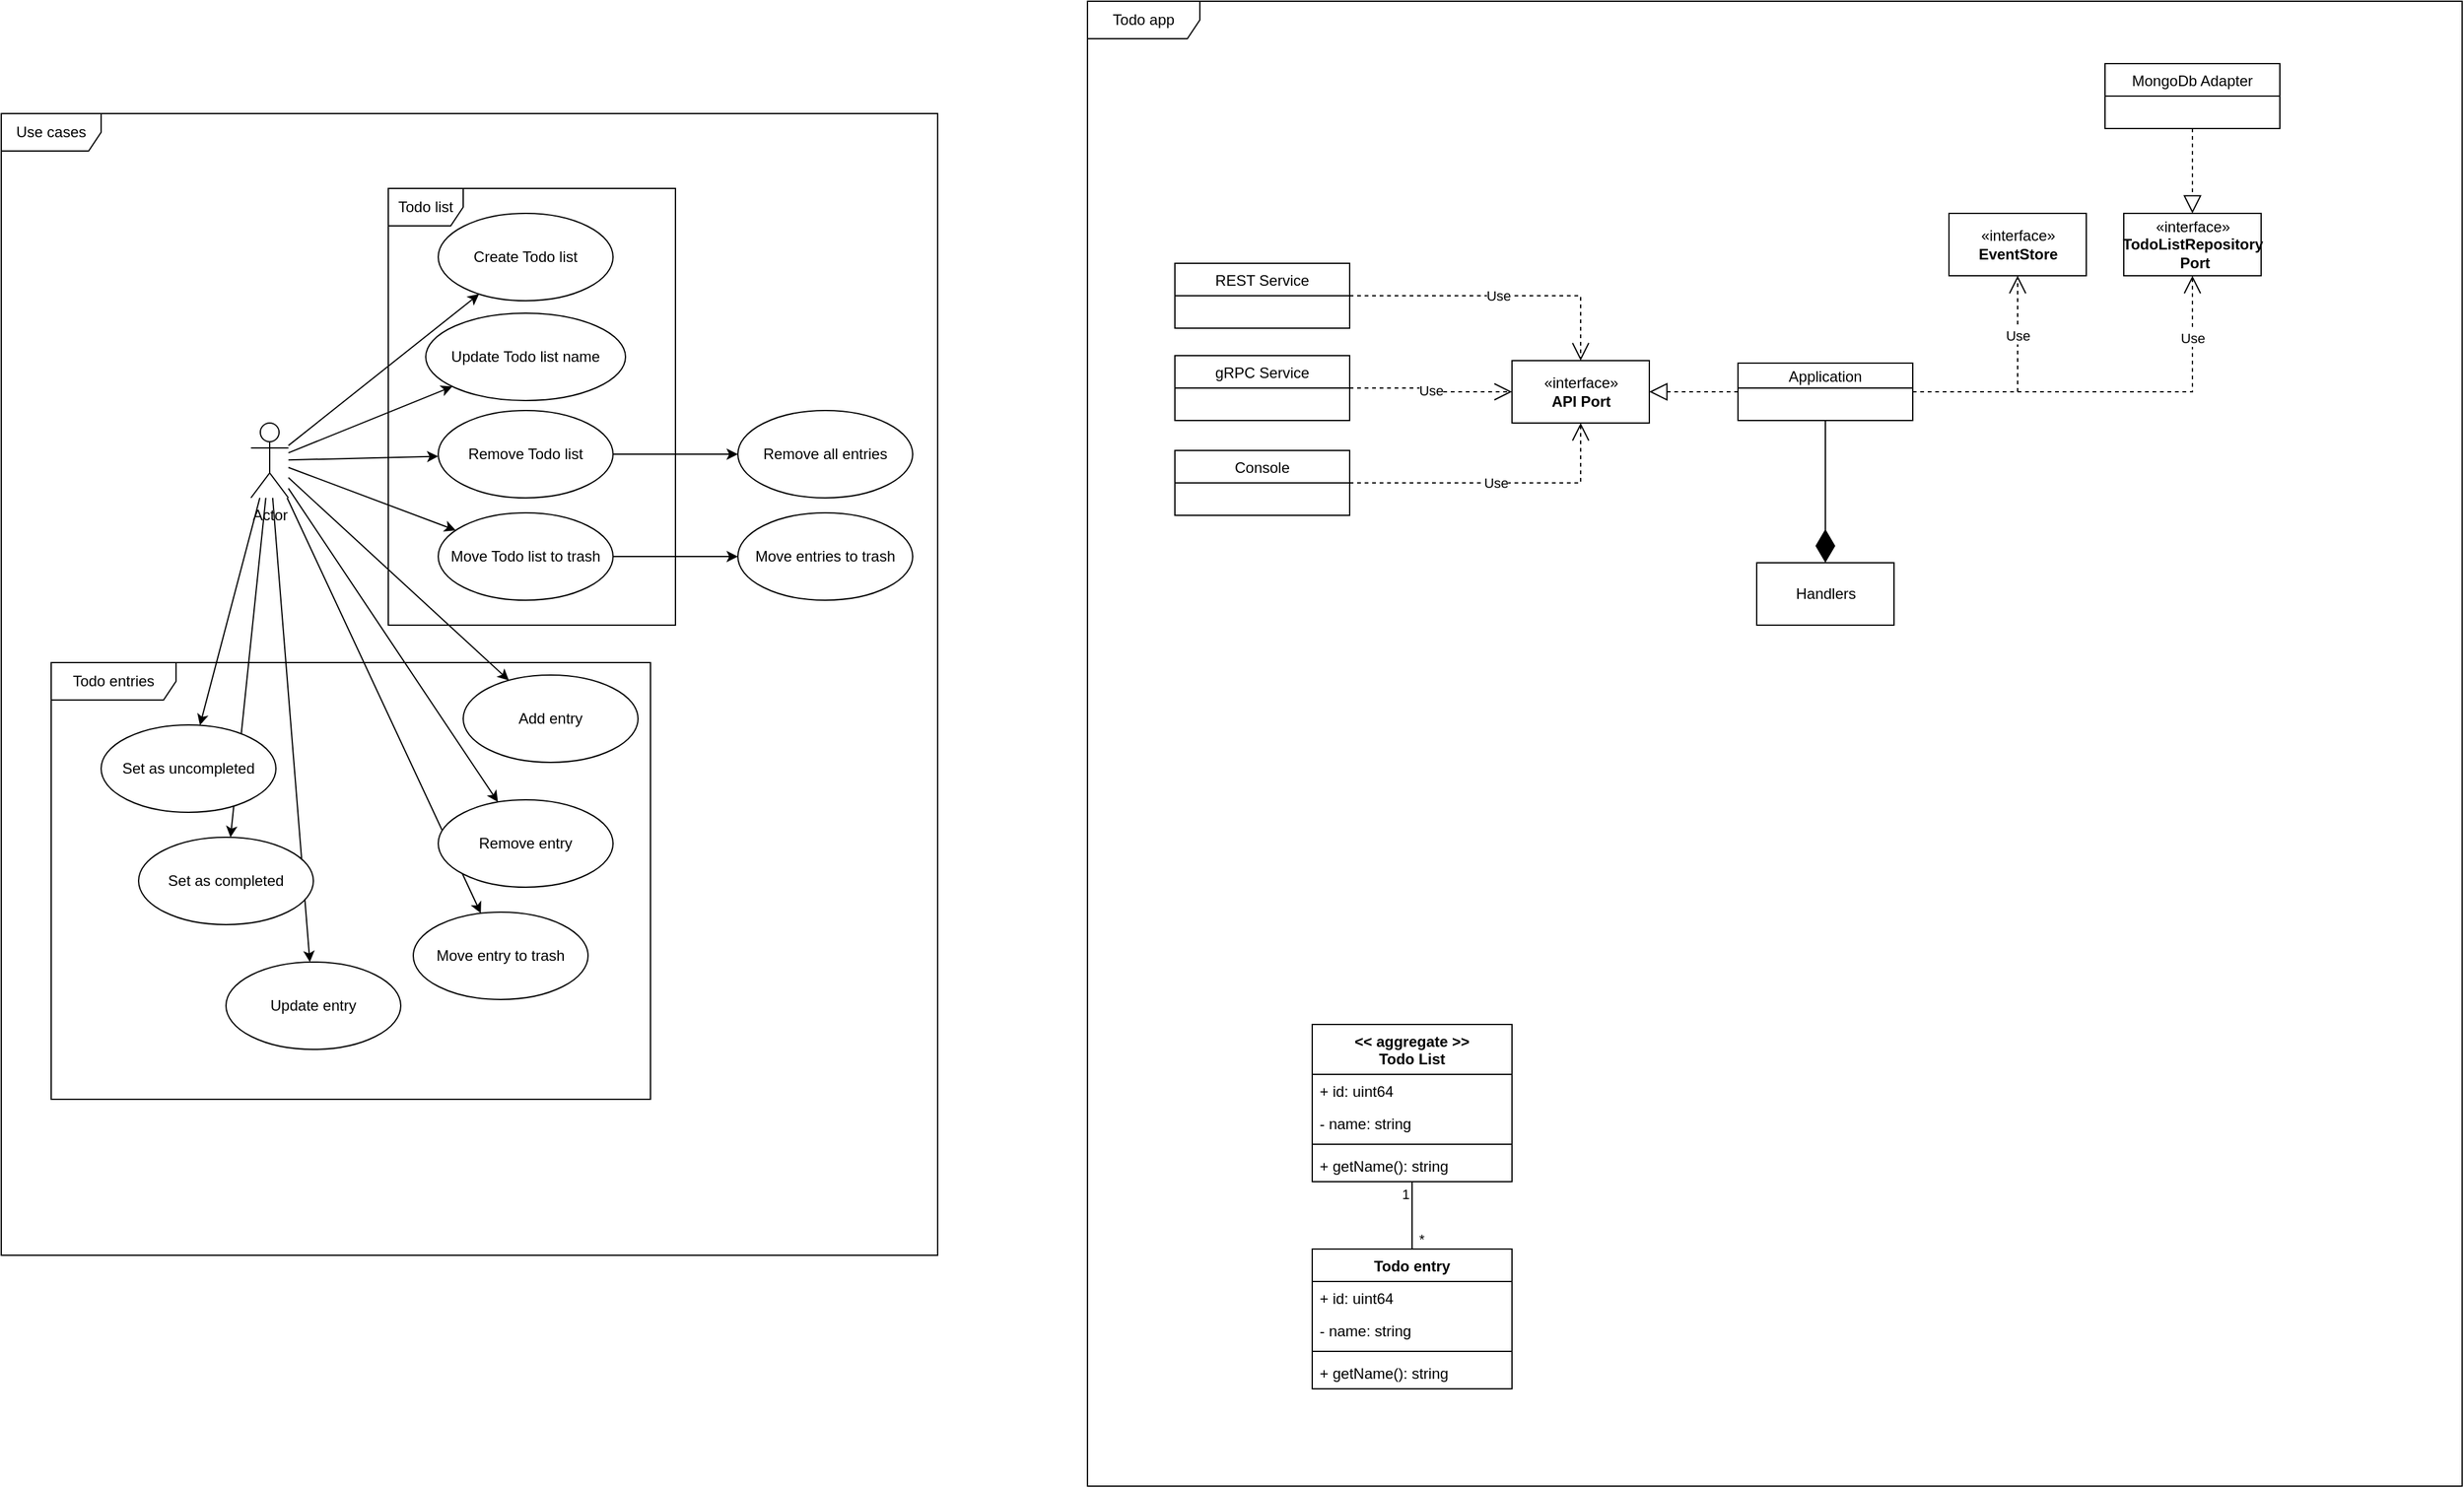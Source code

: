 <mxfile version="22.1.22" type="embed">
  <diagram name="Page-1" id="b5b7bab2-c9e2-2cf4-8b2a-24fd1a2a6d21">
    <mxGraphModel dx="1991" dy="594" grid="1" gridSize="10" guides="1" tooltips="1" connect="1" arrows="1" fold="1" page="1" pageScale="1" pageWidth="827" pageHeight="1169" background="none" math="0" shadow="0">
      <root>
        <mxCell id="0" />
        <mxCell id="1" parent="0" />
        <mxCell id="QhE-6qrhUUo0ayt2risc-1" value="Todo app" style="shape=umlFrame;whiteSpace=wrap;html=1;width=90;height=30;" parent="1" vertex="1">
          <mxGeometry x="650" y="30" width="1101" height="1190" as="geometry" />
        </mxCell>
        <mxCell id="QhE-6qrhUUo0ayt2risc-25" value="Use cases" style="shape=umlFrame;whiteSpace=wrap;html=1;width=80;height=30;" parent="1" vertex="1">
          <mxGeometry x="-220" y="120" width="750" height="915" as="geometry" />
        </mxCell>
        <mxCell id="QhE-6qrhUUo0ayt2risc-36" value="Todo list" style="shape=umlFrame;whiteSpace=wrap;html=1;" parent="1" vertex="1">
          <mxGeometry x="90" y="180" width="230" height="350" as="geometry" />
        </mxCell>
        <mxCell id="QhE-6qrhUUo0ayt2risc-5" value="Application" style="swimlane;fontStyle=0;childLayout=stackLayout;horizontal=1;startSize=20;fillColor=none;horizontalStack=0;resizeParent=1;resizeParentMax=0;resizeLast=0;collapsible=1;marginBottom=0;" parent="1" vertex="1">
          <mxGeometry x="1171" y="320" width="140" height="46" as="geometry" />
        </mxCell>
        <mxCell id="QhE-6qrhUUo0ayt2risc-9" value="REST Service" style="swimlane;fontStyle=0;childLayout=stackLayout;horizontal=1;startSize=26;fillColor=none;horizontalStack=0;resizeParent=1;resizeParentMax=0;resizeLast=0;collapsible=1;marginBottom=0;" parent="1" vertex="1">
          <mxGeometry x="720" y="240" width="140" height="52" as="geometry" />
        </mxCell>
        <mxCell id="QhE-6qrhUUo0ayt2risc-13" value="«interface»&lt;br&gt;&lt;b&gt;API Port&lt;/b&gt;" style="html=1;" parent="1" vertex="1">
          <mxGeometry x="990" y="318" width="110" height="50" as="geometry" />
        </mxCell>
        <mxCell id="QhE-6qrhUUo0ayt2risc-15" value="Use" style="endArrow=open;endSize=12;dashed=1;html=1;rounded=0;edgeStyle=orthogonalEdgeStyle;" parent="1" source="QhE-6qrhUUo0ayt2risc-9" target="QhE-6qrhUUo0ayt2risc-13" edge="1">
          <mxGeometry width="160" relative="1" as="geometry">
            <mxPoint x="1510" y="415" as="sourcePoint" />
            <mxPoint x="1670" y="415" as="targetPoint" />
          </mxGeometry>
        </mxCell>
        <mxCell id="QhE-6qrhUUo0ayt2risc-16" value="" style="endArrow=block;dashed=1;endFill=0;endSize=12;html=1;rounded=0;" parent="1" source="QhE-6qrhUUo0ayt2risc-5" target="QhE-6qrhUUo0ayt2risc-13" edge="1">
          <mxGeometry width="160" relative="1" as="geometry">
            <mxPoint x="1510" y="415" as="sourcePoint" />
            <mxPoint x="1670" y="415" as="targetPoint" />
          </mxGeometry>
        </mxCell>
        <mxCell id="QhE-6qrhUUo0ayt2risc-31" style="rounded=0;orthogonalLoop=1;jettySize=auto;html=1;" parent="1" source="QhE-6qrhUUo0ayt2risc-26" target="QhE-6qrhUUo0ayt2risc-27" edge="1">
          <mxGeometry relative="1" as="geometry" />
        </mxCell>
        <mxCell id="QhE-6qrhUUo0ayt2risc-33" style="edgeStyle=none;rounded=0;orthogonalLoop=1;jettySize=auto;html=1;" parent="1" source="QhE-6qrhUUo0ayt2risc-26" target="QhE-6qrhUUo0ayt2risc-32" edge="1">
          <mxGeometry relative="1" as="geometry" />
        </mxCell>
        <mxCell id="QhE-6qrhUUo0ayt2risc-35" style="edgeStyle=none;rounded=0;orthogonalLoop=1;jettySize=auto;html=1;" parent="1" source="QhE-6qrhUUo0ayt2risc-26" target="QhE-6qrhUUo0ayt2risc-34" edge="1">
          <mxGeometry relative="1" as="geometry" />
        </mxCell>
        <mxCell id="QhE-6qrhUUo0ayt2risc-39" style="edgeStyle=none;rounded=0;orthogonalLoop=1;jettySize=auto;html=1;" parent="1" source="QhE-6qrhUUo0ayt2risc-26" target="QhE-6qrhUUo0ayt2risc-38" edge="1">
          <mxGeometry relative="1" as="geometry" />
        </mxCell>
        <mxCell id="QhE-6qrhUUo0ayt2risc-41" style="edgeStyle=none;rounded=0;orthogonalLoop=1;jettySize=auto;html=1;" parent="1" source="QhE-6qrhUUo0ayt2risc-26" target="QhE-6qrhUUo0ayt2risc-40" edge="1">
          <mxGeometry relative="1" as="geometry" />
        </mxCell>
        <mxCell id="QhE-6qrhUUo0ayt2risc-43" style="edgeStyle=none;rounded=0;orthogonalLoop=1;jettySize=auto;html=1;" parent="1" source="QhE-6qrhUUo0ayt2risc-26" target="QhE-6qrhUUo0ayt2risc-42" edge="1">
          <mxGeometry relative="1" as="geometry" />
        </mxCell>
        <mxCell id="QhE-6qrhUUo0ayt2risc-45" style="edgeStyle=none;rounded=0;orthogonalLoop=1;jettySize=auto;html=1;" parent="1" source="QhE-6qrhUUo0ayt2risc-26" target="QhE-6qrhUUo0ayt2risc-44" edge="1">
          <mxGeometry relative="1" as="geometry" />
        </mxCell>
        <mxCell id="QhE-6qrhUUo0ayt2risc-47" style="edgeStyle=none;rounded=0;orthogonalLoop=1;jettySize=auto;html=1;" parent="1" source="QhE-6qrhUUo0ayt2risc-26" target="QhE-6qrhUUo0ayt2risc-46" edge="1">
          <mxGeometry relative="1" as="geometry" />
        </mxCell>
        <mxCell id="QhE-6qrhUUo0ayt2risc-50" style="edgeStyle=none;rounded=0;orthogonalLoop=1;jettySize=auto;html=1;" parent="1" source="QhE-6qrhUUo0ayt2risc-26" target="QhE-6qrhUUo0ayt2risc-49" edge="1">
          <mxGeometry relative="1" as="geometry" />
        </mxCell>
        <mxCell id="QhE-6qrhUUo0ayt2risc-53" style="edgeStyle=none;rounded=0;orthogonalLoop=1;jettySize=auto;html=1;" parent="1" source="QhE-6qrhUUo0ayt2risc-26" target="QhE-6qrhUUo0ayt2risc-52" edge="1">
          <mxGeometry relative="1" as="geometry" />
        </mxCell>
        <mxCell id="QhE-6qrhUUo0ayt2risc-26" value="Actor" style="shape=umlActor;verticalLabelPosition=bottom;verticalAlign=top;html=1;" parent="1" vertex="1">
          <mxGeometry x="-20" y="368" width="30" height="60" as="geometry" />
        </mxCell>
        <mxCell id="QhE-6qrhUUo0ayt2risc-27" value="Create Todo list" style="ellipse;whiteSpace=wrap;html=1;" parent="1" vertex="1">
          <mxGeometry x="130" y="200" width="140" height="70" as="geometry" />
        </mxCell>
        <mxCell id="QhE-6qrhUUo0ayt2risc-32" value="Update Todo list name" style="ellipse;whiteSpace=wrap;html=1;" parent="1" vertex="1">
          <mxGeometry x="120" y="280" width="160" height="70" as="geometry" />
        </mxCell>
        <mxCell id="QhE-6qrhUUo0ayt2risc-55" style="edgeStyle=none;rounded=0;orthogonalLoop=1;jettySize=auto;html=1;" parent="1" source="QhE-6qrhUUo0ayt2risc-34" target="QhE-6qrhUUo0ayt2risc-48" edge="1">
          <mxGeometry relative="1" as="geometry" />
        </mxCell>
        <mxCell id="QhE-6qrhUUo0ayt2risc-34" value="Remove Todo list" style="ellipse;whiteSpace=wrap;html=1;" parent="1" vertex="1">
          <mxGeometry x="130" y="358" width="140" height="70" as="geometry" />
        </mxCell>
        <mxCell id="QhE-6qrhUUo0ayt2risc-37" value="Todo entries" style="shape=umlFrame;whiteSpace=wrap;html=1;width=100;height=30;" parent="1" vertex="1">
          <mxGeometry x="-180" y="560" width="480" height="350" as="geometry" />
        </mxCell>
        <mxCell id="QhE-6qrhUUo0ayt2risc-38" value="Add entry" style="ellipse;whiteSpace=wrap;html=1;" parent="1" vertex="1">
          <mxGeometry x="150" y="570" width="140" height="70" as="geometry" />
        </mxCell>
        <mxCell id="QhE-6qrhUUo0ayt2risc-40" value="Remove entry" style="ellipse;whiteSpace=wrap;html=1;" parent="1" vertex="1">
          <mxGeometry x="130" y="670" width="140" height="70" as="geometry" />
        </mxCell>
        <mxCell id="QhE-6qrhUUo0ayt2risc-42" value="Set as completed" style="ellipse;whiteSpace=wrap;html=1;" parent="1" vertex="1">
          <mxGeometry x="-110" y="700" width="140" height="70" as="geometry" />
        </mxCell>
        <mxCell id="QhE-6qrhUUo0ayt2risc-44" value="Set as uncompleted" style="ellipse;whiteSpace=wrap;html=1;" parent="1" vertex="1">
          <mxGeometry x="-140" y="610" width="140" height="70" as="geometry" />
        </mxCell>
        <mxCell id="QhE-6qrhUUo0ayt2risc-46" value="Update entry" style="ellipse;whiteSpace=wrap;html=1;" parent="1" vertex="1">
          <mxGeometry x="-40" y="800" width="140" height="70" as="geometry" />
        </mxCell>
        <mxCell id="QhE-6qrhUUo0ayt2risc-48" value="Remove all entries" style="ellipse;whiteSpace=wrap;html=1;" parent="1" vertex="1">
          <mxGeometry x="370" y="358" width="140" height="70" as="geometry" />
        </mxCell>
        <mxCell id="QhE-6qrhUUo0ayt2risc-49" value="Move entry to trash" style="ellipse;whiteSpace=wrap;html=1;" parent="1" vertex="1">
          <mxGeometry x="110" y="760" width="140" height="70" as="geometry" />
        </mxCell>
        <mxCell id="QhE-6qrhUUo0ayt2risc-57" style="edgeStyle=none;rounded=0;orthogonalLoop=1;jettySize=auto;html=1;" parent="1" source="QhE-6qrhUUo0ayt2risc-52" target="QhE-6qrhUUo0ayt2risc-56" edge="1">
          <mxGeometry relative="1" as="geometry" />
        </mxCell>
        <mxCell id="QhE-6qrhUUo0ayt2risc-52" value="Move Todo list to trash" style="ellipse;whiteSpace=wrap;html=1;" parent="1" vertex="1">
          <mxGeometry x="130" y="440" width="140" height="70" as="geometry" />
        </mxCell>
        <mxCell id="QhE-6qrhUUo0ayt2risc-56" value="Move entries to trash" style="ellipse;whiteSpace=wrap;html=1;" parent="1" vertex="1">
          <mxGeometry x="370" y="440" width="140" height="70" as="geometry" />
        </mxCell>
        <mxCell id="QhE-6qrhUUo0ayt2risc-58" value="&lt;&lt; aggregate &gt;&gt;&#xa;Todo List" style="swimlane;fontStyle=1;align=center;verticalAlign=top;childLayout=stackLayout;horizontal=1;startSize=40;horizontalStack=0;resizeParent=1;resizeParentMax=0;resizeLast=0;collapsible=1;marginBottom=0;" parent="1" vertex="1">
          <mxGeometry x="830" y="850" width="160" height="126" as="geometry" />
        </mxCell>
        <mxCell id="QhE-6qrhUUo0ayt2risc-67" value="+ id: uint64" style="text;strokeColor=none;fillColor=none;align=left;verticalAlign=top;spacingLeft=4;spacingRight=4;overflow=hidden;rotatable=0;points=[[0,0.5],[1,0.5]];portConstraint=eastwest;" parent="QhE-6qrhUUo0ayt2risc-58" vertex="1">
          <mxGeometry y="40" width="160" height="26" as="geometry" />
        </mxCell>
        <mxCell id="QhE-6qrhUUo0ayt2risc-59" value="- name: string" style="text;strokeColor=none;fillColor=none;align=left;verticalAlign=top;spacingLeft=4;spacingRight=4;overflow=hidden;rotatable=0;points=[[0,0.5],[1,0.5]];portConstraint=eastwest;" parent="QhE-6qrhUUo0ayt2risc-58" vertex="1">
          <mxGeometry y="66" width="160" height="26" as="geometry" />
        </mxCell>
        <mxCell id="QhE-6qrhUUo0ayt2risc-60" value="" style="line;strokeWidth=1;fillColor=none;align=left;verticalAlign=middle;spacingTop=-1;spacingLeft=3;spacingRight=3;rotatable=0;labelPosition=right;points=[];portConstraint=eastwest;strokeColor=inherit;" parent="QhE-6qrhUUo0ayt2risc-58" vertex="1">
          <mxGeometry y="92" width="160" height="8" as="geometry" />
        </mxCell>
        <mxCell id="QhE-6qrhUUo0ayt2risc-61" value="+ getName(): string" style="text;strokeColor=none;fillColor=none;align=left;verticalAlign=top;spacingLeft=4;spacingRight=4;overflow=hidden;rotatable=0;points=[[0,0.5],[1,0.5]];portConstraint=eastwest;" parent="QhE-6qrhUUo0ayt2risc-58" vertex="1">
          <mxGeometry y="100" width="160" height="26" as="geometry" />
        </mxCell>
        <mxCell id="QhE-6qrhUUo0ayt2risc-62" value="Todo entry" style="swimlane;fontStyle=1;align=center;verticalAlign=top;childLayout=stackLayout;horizontal=1;startSize=26;horizontalStack=0;resizeParent=1;resizeParentMax=0;resizeLast=0;collapsible=1;marginBottom=0;" parent="1" vertex="1">
          <mxGeometry x="830" y="1030" width="160" height="112" as="geometry" />
        </mxCell>
        <mxCell id="QhE-6qrhUUo0ayt2risc-66" value="+ id: uint64" style="text;strokeColor=none;fillColor=none;align=left;verticalAlign=top;spacingLeft=4;spacingRight=4;overflow=hidden;rotatable=0;points=[[0,0.5],[1,0.5]];portConstraint=eastwest;" parent="QhE-6qrhUUo0ayt2risc-62" vertex="1">
          <mxGeometry y="26" width="160" height="26" as="geometry" />
        </mxCell>
        <mxCell id="QhE-6qrhUUo0ayt2risc-63" value="- name: string" style="text;strokeColor=none;fillColor=none;align=left;verticalAlign=top;spacingLeft=4;spacingRight=4;overflow=hidden;rotatable=0;points=[[0,0.5],[1,0.5]];portConstraint=eastwest;" parent="QhE-6qrhUUo0ayt2risc-62" vertex="1">
          <mxGeometry y="52" width="160" height="26" as="geometry" />
        </mxCell>
        <mxCell id="QhE-6qrhUUo0ayt2risc-64" value="" style="line;strokeWidth=1;fillColor=none;align=left;verticalAlign=middle;spacingTop=-1;spacingLeft=3;spacingRight=3;rotatable=0;labelPosition=right;points=[];portConstraint=eastwest;strokeColor=inherit;" parent="QhE-6qrhUUo0ayt2risc-62" vertex="1">
          <mxGeometry y="78" width="160" height="8" as="geometry" />
        </mxCell>
        <mxCell id="QhE-6qrhUUo0ayt2risc-65" value="+ getName(): string" style="text;strokeColor=none;fillColor=none;align=left;verticalAlign=top;spacingLeft=4;spacingRight=4;overflow=hidden;rotatable=0;points=[[0,0.5],[1,0.5]];portConstraint=eastwest;" parent="QhE-6qrhUUo0ayt2risc-62" vertex="1">
          <mxGeometry y="86" width="160" height="26" as="geometry" />
        </mxCell>
        <mxCell id="QhE-6qrhUUo0ayt2risc-69" value="" style="endArrow=none;html=1;edgeStyle=orthogonalEdgeStyle;rounded=0;" parent="1" source="QhE-6qrhUUo0ayt2risc-58" target="QhE-6qrhUUo0ayt2risc-62" edge="1">
          <mxGeometry relative="1" as="geometry">
            <mxPoint x="970" y="520" as="sourcePoint" />
            <mxPoint x="1130" y="520" as="targetPoint" />
          </mxGeometry>
        </mxCell>
        <mxCell id="QhE-6qrhUUo0ayt2risc-70" value="1" style="edgeLabel;resizable=0;html=1;align=left;verticalAlign=bottom;" parent="QhE-6qrhUUo0ayt2risc-69" connectable="0" vertex="1">
          <mxGeometry x="-1" relative="1" as="geometry">
            <mxPoint x="-10" y="18" as="offset" />
          </mxGeometry>
        </mxCell>
        <mxCell id="QhE-6qrhUUo0ayt2risc-71" value="*" style="edgeLabel;resizable=0;html=1;align=right;verticalAlign=bottom;" parent="QhE-6qrhUUo0ayt2risc-69" connectable="0" vertex="1">
          <mxGeometry x="1" relative="1" as="geometry">
            <mxPoint x="10" as="offset" />
          </mxGeometry>
        </mxCell>
        <mxCell id="QhE-6qrhUUo0ayt2risc-79" value="" style="endArrow=diamondThin;endFill=1;endSize=24;html=1;rounded=0;edgeStyle=orthogonalEdgeStyle;" parent="1" source="QhE-6qrhUUo0ayt2risc-5" target="2" edge="1">
          <mxGeometry width="160" relative="1" as="geometry">
            <mxPoint x="1251.029" y="376" as="sourcePoint" />
            <mxPoint x="1326" y="449" as="targetPoint" />
            <Array as="points">
              <mxPoint x="1240" y="480" />
              <mxPoint x="1240" y="480" />
            </Array>
          </mxGeometry>
        </mxCell>
        <mxCell id="QhE-6qrhUUo0ayt2risc-83" value="«interface»&lt;br&gt;&lt;b&gt;EventStore&lt;/b&gt;" style="html=1;" parent="1" vertex="1">
          <mxGeometry x="1340" y="200" width="110" height="50" as="geometry" />
        </mxCell>
        <mxCell id="QhE-6qrhUUo0ayt2risc-84" value="Use" style="endArrow=open;endSize=12;dashed=1;html=1;rounded=0;edgeStyle=orthogonalEdgeStyle;" parent="1" source="QhE-6qrhUUo0ayt2risc-5" target="QhE-6qrhUUo0ayt2risc-83" edge="1">
          <mxGeometry x="0.465" width="160" relative="1" as="geometry">
            <mxPoint x="1350" y="290" as="sourcePoint" />
            <mxPoint x="1510" y="290" as="targetPoint" />
            <mxPoint as="offset" />
          </mxGeometry>
        </mxCell>
        <mxCell id="QhE-6qrhUUo0ayt2risc-85" value="«interface»&lt;br&gt;&lt;b&gt;TodoListRepository&lt;br&gt;&amp;nbsp;Port&lt;/b&gt;" style="html=1;" parent="1" vertex="1">
          <mxGeometry x="1480" y="200" width="110" height="50" as="geometry" />
        </mxCell>
        <mxCell id="QhE-6qrhUUo0ayt2risc-86" value="Use" style="endArrow=open;endSize=12;dashed=1;html=1;rounded=0;edgeStyle=orthogonalEdgeStyle;" parent="1" source="QhE-6qrhUUo0ayt2risc-5" target="QhE-6qrhUUo0ayt2risc-85" edge="1">
          <mxGeometry x="0.684" width="160" relative="1" as="geometry">
            <mxPoint x="1321" y="353" as="sourcePoint" />
            <mxPoint x="1405" y="260" as="targetPoint" />
            <mxPoint as="offset" />
          </mxGeometry>
        </mxCell>
        <mxCell id="2" value="Handlers" style="html=1;" parent="1" vertex="1">
          <mxGeometry x="1186" y="480" width="110" height="50" as="geometry" />
        </mxCell>
        <mxCell id="5" value="MongoDb Adapter" style="swimlane;fontStyle=0;childLayout=stackLayout;horizontal=1;startSize=26;fillColor=none;horizontalStack=0;resizeParent=1;resizeParentMax=0;resizeLast=0;collapsible=1;marginBottom=0;" parent="1" vertex="1">
          <mxGeometry x="1465" y="80" width="140" height="52" as="geometry" />
        </mxCell>
        <mxCell id="9" value="" style="endArrow=block;dashed=1;endFill=0;endSize=12;html=1;rounded=0;" parent="1" source="5" target="QhE-6qrhUUo0ayt2risc-85" edge="1">
          <mxGeometry width="160" relative="1" as="geometry">
            <mxPoint x="1340" y="250" as="sourcePoint" />
            <mxPoint x="1500" y="250" as="targetPoint" />
          </mxGeometry>
        </mxCell>
        <mxCell id="10" value="gRPC Service" style="swimlane;fontStyle=0;childLayout=stackLayout;horizontal=1;startSize=26;fillColor=none;horizontalStack=0;resizeParent=1;resizeParentMax=0;resizeLast=0;collapsible=1;marginBottom=0;" parent="1" vertex="1">
          <mxGeometry x="720" y="314" width="140" height="52" as="geometry" />
        </mxCell>
        <mxCell id="14" value="Use" style="endArrow=open;endSize=12;dashed=1;html=1;rounded=0;edgeStyle=orthogonalEdgeStyle;" parent="1" source="10" target="QhE-6qrhUUo0ayt2risc-13" edge="1">
          <mxGeometry width="160" relative="1" as="geometry">
            <mxPoint x="830" y="350" as="sourcePoint" />
            <mxPoint x="990" y="350" as="targetPoint" />
          </mxGeometry>
        </mxCell>
        <mxCell id="15" value="Console" style="swimlane;fontStyle=0;childLayout=stackLayout;horizontal=1;startSize=26;fillColor=none;horizontalStack=0;resizeParent=1;resizeParentMax=0;resizeLast=0;collapsible=1;marginBottom=0;" parent="1" vertex="1">
          <mxGeometry x="720" y="390" width="140" height="52" as="geometry" />
        </mxCell>
        <mxCell id="19" value="Use" style="endArrow=open;endSize=12;dashed=1;html=1;rounded=0;edgeStyle=orthogonalEdgeStyle;" parent="1" source="15" target="QhE-6qrhUUo0ayt2risc-13" edge="1">
          <mxGeometry width="160" relative="1" as="geometry">
            <mxPoint x="870" y="470" as="sourcePoint" />
            <mxPoint x="1030" y="470" as="targetPoint" />
          </mxGeometry>
        </mxCell>
      </root>
    </mxGraphModel>
  </diagram>
</mxfile>
